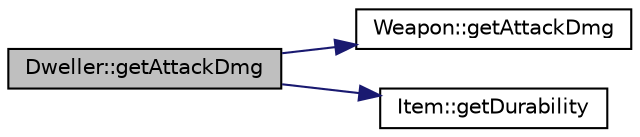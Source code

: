 digraph "Dweller::getAttackDmg"
{
  bgcolor="transparent";
  edge [fontname="Helvetica",fontsize="10",labelfontname="Helvetica",labelfontsize="10"];
  node [fontname="Helvetica",fontsize="10",shape=record];
  rankdir="LR";
  Node1 [label="Dweller::getAttackDmg",height=0.2,width=0.4,color="black", fillcolor="grey75", style="filled", fontcolor="black"];
  Node1 -> Node2 [color="midnightblue",fontsize="10",style="solid",fontname="Helvetica"];
  Node2 [label="Weapon::getAttackDmg",height=0.2,width=0.4,color="black",URL="$classWeapon.html#aa68d843906315f5f97f85d464c865aef",tooltip="Returns damage value of weapon. "];
  Node1 -> Node3 [color="midnightblue",fontsize="10",style="solid",fontname="Helvetica"];
  Node3 [label="Item::getDurability",height=0.2,width=0.4,color="black",URL="$classItem.html#a26396e7bd1be4d8ab3590dfac9cbca39",tooltip="Returns durability of Item. "];
}
